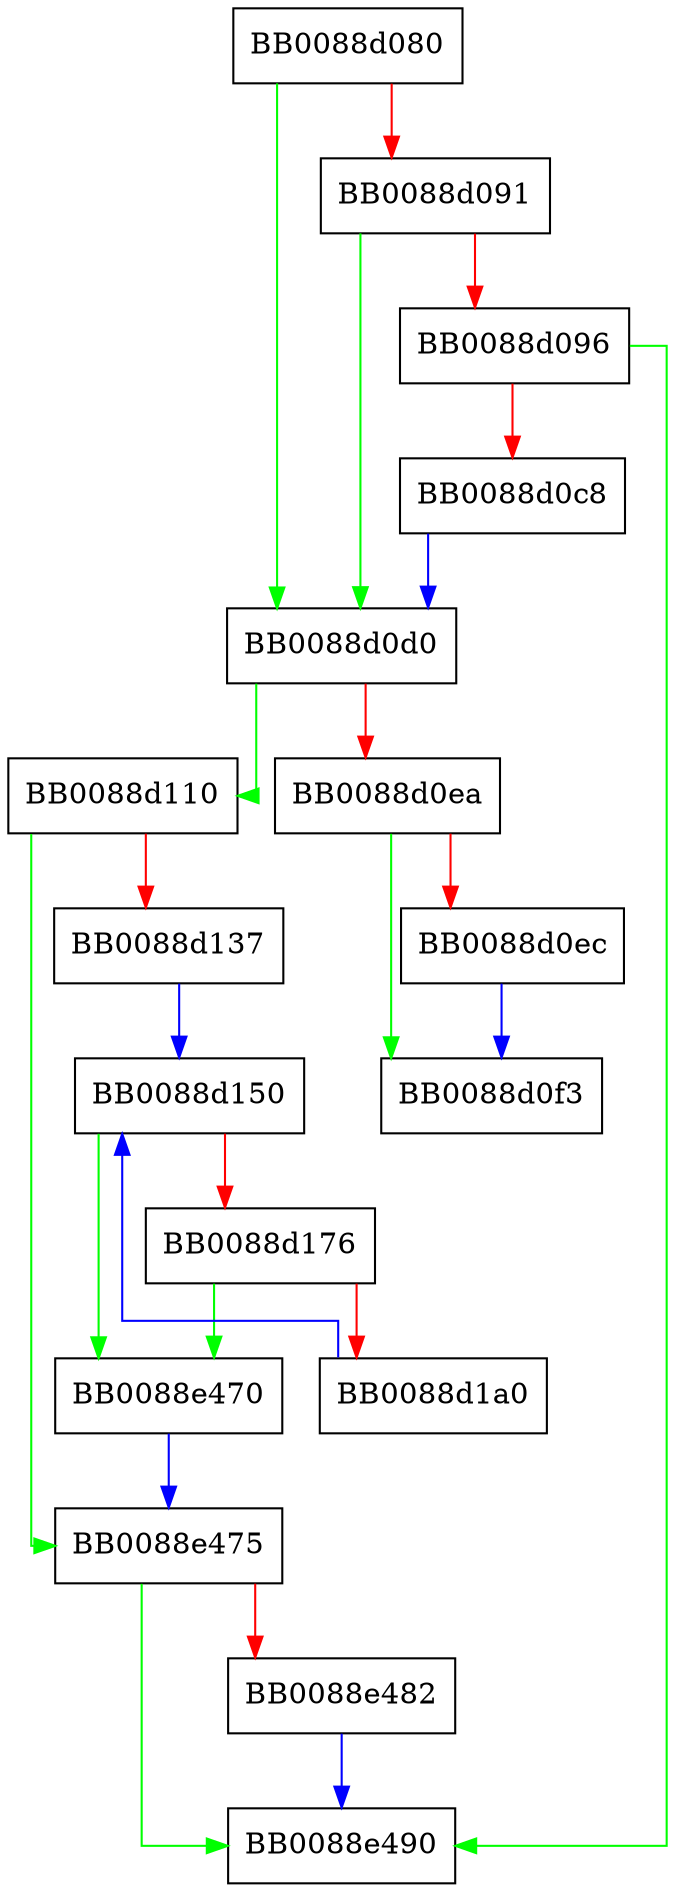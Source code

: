 digraph __strcmp_sse2 {
  node [shape="box"];
  graph [splines=ortho];
  BB0088d080 -> BB0088d0d0 [color="green"];
  BB0088d080 -> BB0088d091 [color="red"];
  BB0088d091 -> BB0088d0d0 [color="green"];
  BB0088d091 -> BB0088d096 [color="red"];
  BB0088d096 -> BB0088e490 [color="green"];
  BB0088d096 -> BB0088d0c8 [color="red"];
  BB0088d0c8 -> BB0088d0d0 [color="blue"];
  BB0088d0d0 -> BB0088d110 [color="green"];
  BB0088d0d0 -> BB0088d0ea [color="red"];
  BB0088d0ea -> BB0088d0f3 [color="green"];
  BB0088d0ea -> BB0088d0ec [color="red"];
  BB0088d0ec -> BB0088d0f3 [color="blue"];
  BB0088d110 -> BB0088e475 [color="green"];
  BB0088d110 -> BB0088d137 [color="red"];
  BB0088d137 -> BB0088d150 [color="blue"];
  BB0088d150 -> BB0088e470 [color="green"];
  BB0088d150 -> BB0088d176 [color="red"];
  BB0088d176 -> BB0088e470 [color="green"];
  BB0088d176 -> BB0088d1a0 [color="red"];
  BB0088d1a0 -> BB0088d150 [color="blue"];
  BB0088e470 -> BB0088e475 [color="blue"];
  BB0088e475 -> BB0088e490 [color="green"];
  BB0088e475 -> BB0088e482 [color="red"];
  BB0088e482 -> BB0088e490 [color="blue"];
}